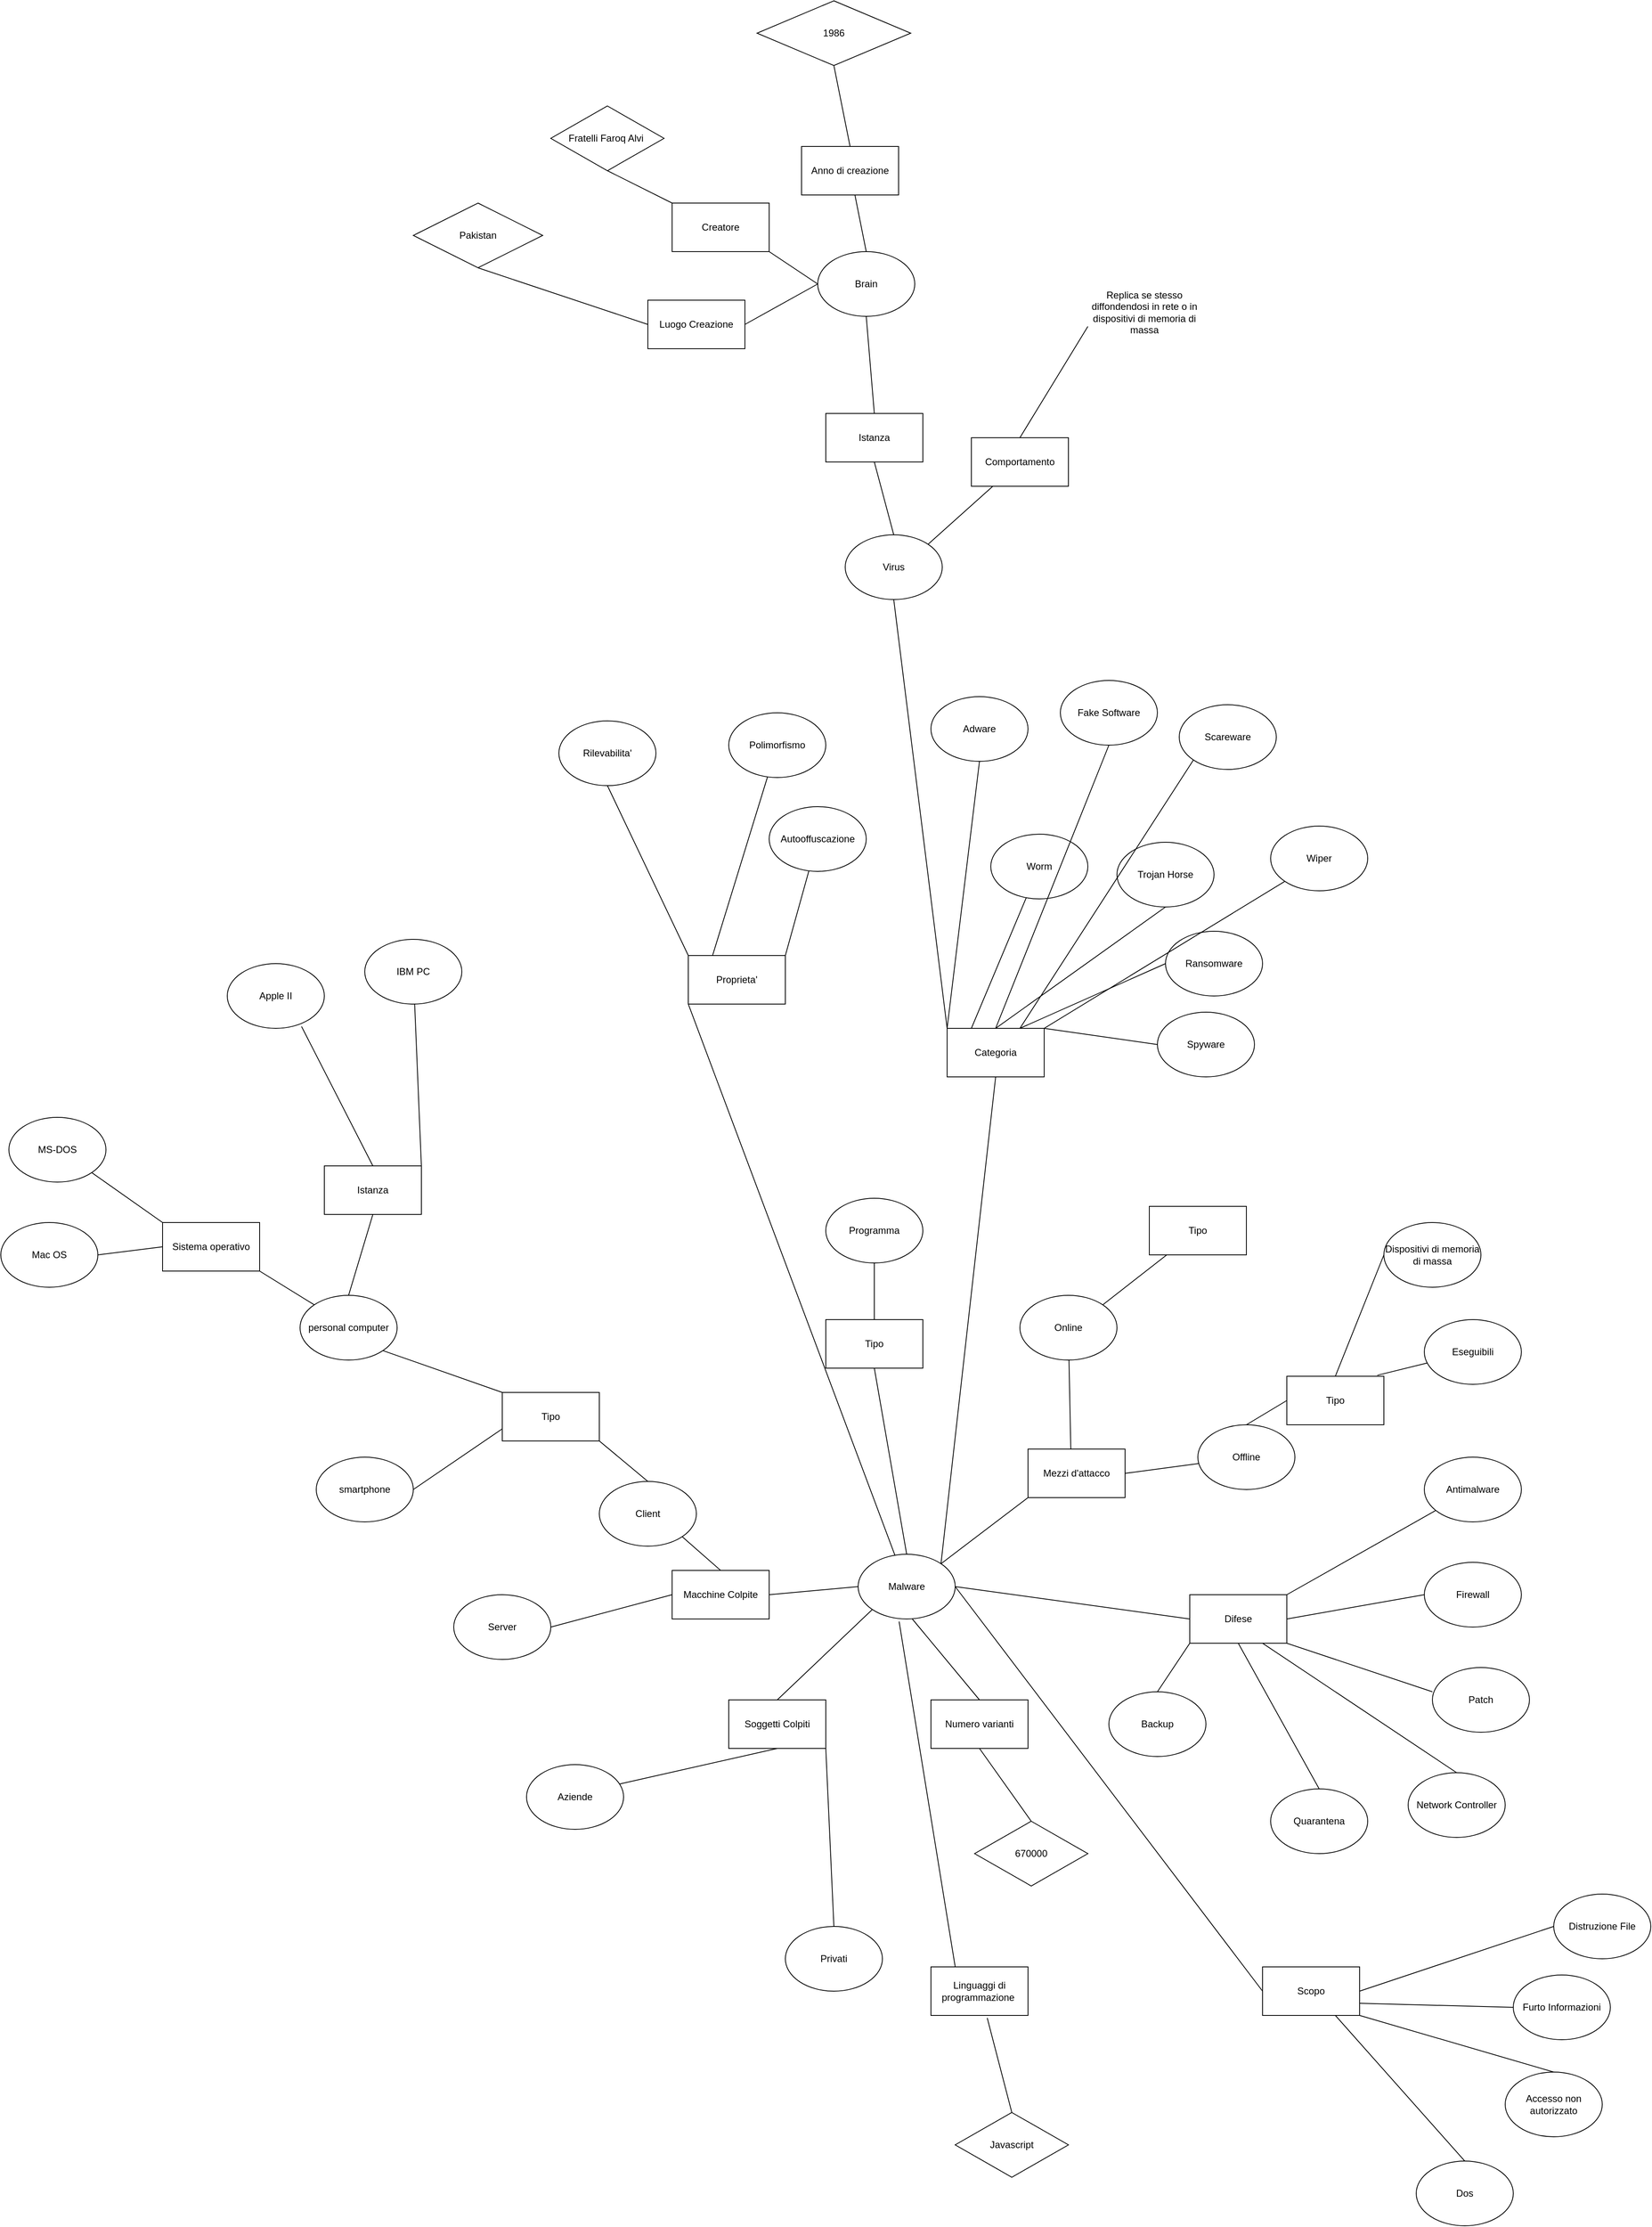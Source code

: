 <mxfile version="20.7.4" type="device"><diagram id="avU2Ud0VrYEoa54uW50L" name="Pagina-1"><mxGraphModel dx="2261" dy="3181" grid="1" gridSize="10" guides="1" tooltips="1" connect="1" arrows="1" fold="1" page="1" pageScale="1" pageWidth="827" pageHeight="1169" math="0" shadow="0"><root><mxCell id="0"/><mxCell id="1" parent="0"/><mxCell id="x1EZmWMs_1cufb4DInvi-1" value="Malware" style="ellipse;whiteSpace=wrap;html=1;" parent="1" vertex="1"><mxGeometry x="310" y="260" width="120" height="80" as="geometry"/></mxCell><mxCell id="x1EZmWMs_1cufb4DInvi-2" value="Programma" style="ellipse;whiteSpace=wrap;html=1;" parent="1" vertex="1"><mxGeometry x="270" y="-180" width="120" height="80" as="geometry"/></mxCell><mxCell id="x1EZmWMs_1cufb4DInvi-6" value="Tipo" style="rounded=0;whiteSpace=wrap;html=1;" parent="1" vertex="1"><mxGeometry x="270" y="-30" width="120" height="60" as="geometry"/></mxCell><mxCell id="x1EZmWMs_1cufb4DInvi-9" value="Scopo" style="rounded=0;whiteSpace=wrap;html=1;" parent="1" vertex="1"><mxGeometry x="810" y="770" width="120" height="60" as="geometry"/></mxCell><mxCell id="x1EZmWMs_1cufb4DInvi-10" value="Distruzione File" style="ellipse;whiteSpace=wrap;html=1;" parent="1" vertex="1"><mxGeometry x="1170" y="680" width="120" height="80" as="geometry"/></mxCell><mxCell id="x1EZmWMs_1cufb4DInvi-12" value="" style="endArrow=none;html=1;rounded=0;entryX=0.5;entryY=1;entryDx=0;entryDy=0;exitX=0.5;exitY=0;exitDx=0;exitDy=0;" parent="1" source="x1EZmWMs_1cufb4DInvi-1" target="x1EZmWMs_1cufb4DInvi-6" edge="1"><mxGeometry width="50" height="50" relative="1" as="geometry"><mxPoint x="640" y="330" as="sourcePoint"/><mxPoint x="690" y="280" as="targetPoint"/></mxGeometry></mxCell><mxCell id="x1EZmWMs_1cufb4DInvi-13" value="" style="endArrow=none;html=1;rounded=0;entryX=0.5;entryY=1;entryDx=0;entryDy=0;exitX=0.5;exitY=0;exitDx=0;exitDy=0;" parent="1" source="x1EZmWMs_1cufb4DInvi-6" target="x1EZmWMs_1cufb4DInvi-2" edge="1"><mxGeometry width="50" height="50" relative="1" as="geometry"><mxPoint x="640" y="330" as="sourcePoint"/><mxPoint x="690" y="280" as="targetPoint"/></mxGeometry></mxCell><mxCell id="x1EZmWMs_1cufb4DInvi-14" value="" style="endArrow=none;html=1;rounded=0;entryX=1;entryY=0.5;entryDx=0;entryDy=0;exitX=0;exitY=0.5;exitDx=0;exitDy=0;" parent="1" source="x1EZmWMs_1cufb4DInvi-9" target="x1EZmWMs_1cufb4DInvi-1" edge="1"><mxGeometry width="50" height="50" relative="1" as="geometry"><mxPoint x="520" y="310" as="sourcePoint"/><mxPoint x="690" y="280" as="targetPoint"/></mxGeometry></mxCell><mxCell id="x1EZmWMs_1cufb4DInvi-15" value="" style="endArrow=none;html=1;rounded=0;entryX=0;entryY=0.5;entryDx=0;entryDy=0;exitX=1;exitY=0.5;exitDx=0;exitDy=0;" parent="1" source="x1EZmWMs_1cufb4DInvi-9" target="x1EZmWMs_1cufb4DInvi-10" edge="1"><mxGeometry width="50" height="50" relative="1" as="geometry"><mxPoint x="850" y="790" as="sourcePoint"/><mxPoint x="900" y="740" as="targetPoint"/></mxGeometry></mxCell><mxCell id="x1EZmWMs_1cufb4DInvi-16" value="Furto Informazioni" style="ellipse;whiteSpace=wrap;html=1;" parent="1" vertex="1"><mxGeometry x="1120" y="780" width="120" height="80" as="geometry"/></mxCell><mxCell id="x1EZmWMs_1cufb4DInvi-17" value="Macchine Colpite" style="rounded=0;whiteSpace=wrap;html=1;" parent="1" vertex="1"><mxGeometry x="80" y="280" width="120" height="60" as="geometry"/></mxCell><mxCell id="x1EZmWMs_1cufb4DInvi-18" value="" style="endArrow=none;html=1;rounded=0;entryX=0;entryY=0.5;entryDx=0;entryDy=0;exitX=1;exitY=0.5;exitDx=0;exitDy=0;" parent="1" source="x1EZmWMs_1cufb4DInvi-17" target="x1EZmWMs_1cufb4DInvi-1" edge="1"><mxGeometry width="50" height="50" relative="1" as="geometry"><mxPoint x="180" y="430" as="sourcePoint"/><mxPoint x="230" y="380" as="targetPoint"/></mxGeometry></mxCell><mxCell id="x1EZmWMs_1cufb4DInvi-20" value="Server&lt;br&gt;" style="ellipse;whiteSpace=wrap;html=1;" parent="1" vertex="1"><mxGeometry x="-190" y="310" width="120" height="80" as="geometry"/></mxCell><mxCell id="x1EZmWMs_1cufb4DInvi-21" value="Client" style="ellipse;whiteSpace=wrap;html=1;" parent="1" vertex="1"><mxGeometry x="-10" y="170" width="120" height="80" as="geometry"/></mxCell><mxCell id="x1EZmWMs_1cufb4DInvi-22" value="" style="endArrow=none;html=1;rounded=0;entryX=1;entryY=1;entryDx=0;entryDy=0;exitX=0.5;exitY=0;exitDx=0;exitDy=0;" parent="1" source="x1EZmWMs_1cufb4DInvi-17" target="x1EZmWMs_1cufb4DInvi-21" edge="1"><mxGeometry width="50" height="50" relative="1" as="geometry"><mxPoint x="180" y="430" as="sourcePoint"/><mxPoint x="230" y="380" as="targetPoint"/></mxGeometry></mxCell><mxCell id="x1EZmWMs_1cufb4DInvi-25" value="Tipo" style="rounded=0;whiteSpace=wrap;html=1;" parent="1" vertex="1"><mxGeometry x="-130" y="60" width="120" height="60" as="geometry"/></mxCell><mxCell id="x1EZmWMs_1cufb4DInvi-26" value="" style="endArrow=none;html=1;rounded=0;entryX=1;entryY=1;entryDx=0;entryDy=0;exitX=0.5;exitY=0;exitDx=0;exitDy=0;" parent="1" source="x1EZmWMs_1cufb4DInvi-21" target="x1EZmWMs_1cufb4DInvi-25" edge="1"><mxGeometry width="50" height="50" relative="1" as="geometry"><mxPoint x="180" y="320" as="sourcePoint"/><mxPoint x="-16" y="92" as="targetPoint"/></mxGeometry></mxCell><mxCell id="x1EZmWMs_1cufb4DInvi-28" value="personal computer" style="ellipse;whiteSpace=wrap;html=1;" parent="1" vertex="1"><mxGeometry x="-380" y="-60" width="120" height="80" as="geometry"/></mxCell><mxCell id="x1EZmWMs_1cufb4DInvi-29" value="" style="endArrow=none;html=1;rounded=0;entryX=1;entryY=1;entryDx=0;entryDy=0;exitX=0;exitY=0;exitDx=0;exitDy=0;" parent="1" source="x1EZmWMs_1cufb4DInvi-25" target="x1EZmWMs_1cufb4DInvi-28" edge="1"><mxGeometry width="50" height="50" relative="1" as="geometry"><mxPoint x="180" y="320" as="sourcePoint"/><mxPoint x="230" y="270" as="targetPoint"/></mxGeometry></mxCell><mxCell id="x1EZmWMs_1cufb4DInvi-30" value="smartphone" style="ellipse;whiteSpace=wrap;html=1;" parent="1" vertex="1"><mxGeometry x="-360" y="140" width="120" height="80" as="geometry"/></mxCell><mxCell id="x1EZmWMs_1cufb4DInvi-31" value="" style="endArrow=none;html=1;rounded=0;entryX=0;entryY=0.75;entryDx=0;entryDy=0;exitX=1;exitY=0.5;exitDx=0;exitDy=0;" parent="1" source="x1EZmWMs_1cufb4DInvi-30" target="x1EZmWMs_1cufb4DInvi-25" edge="1"><mxGeometry width="50" height="50" relative="1" as="geometry"><mxPoint x="180" y="320" as="sourcePoint"/><mxPoint x="230" y="270" as="targetPoint"/></mxGeometry></mxCell><mxCell id="x1EZmWMs_1cufb4DInvi-32" value="" style="endArrow=none;html=1;rounded=0;entryX=1;entryY=0.75;entryDx=0;entryDy=0;exitX=0;exitY=0.5;exitDx=0;exitDy=0;" parent="1" source="x1EZmWMs_1cufb4DInvi-16" target="x1EZmWMs_1cufb4DInvi-9" edge="1"><mxGeometry width="50" height="50" relative="1" as="geometry"><mxPoint x="850" y="890" as="sourcePoint"/><mxPoint x="900" y="840" as="targetPoint"/></mxGeometry></mxCell><mxCell id="x1EZmWMs_1cufb4DInvi-33" value="Accesso non autorizzato" style="ellipse;whiteSpace=wrap;html=1;" parent="1" vertex="1"><mxGeometry x="1110" y="900" width="120" height="80" as="geometry"/></mxCell><mxCell id="x1EZmWMs_1cufb4DInvi-34" value="" style="endArrow=none;html=1;rounded=0;entryX=1;entryY=1;entryDx=0;entryDy=0;exitX=0.5;exitY=0;exitDx=0;exitDy=0;" parent="1" source="x1EZmWMs_1cufb4DInvi-33" target="x1EZmWMs_1cufb4DInvi-9" edge="1"><mxGeometry width="50" height="50" relative="1" as="geometry"><mxPoint x="850" y="880" as="sourcePoint"/><mxPoint x="900" y="830" as="targetPoint"/></mxGeometry></mxCell><mxCell id="x1EZmWMs_1cufb4DInvi-35" value="Dos&lt;br&gt;" style="ellipse;whiteSpace=wrap;html=1;" parent="1" vertex="1"><mxGeometry x="1000" y="1010" width="120" height="80" as="geometry"/></mxCell><mxCell id="x1EZmWMs_1cufb4DInvi-36" value="" style="endArrow=none;html=1;rounded=0;entryX=0.75;entryY=1;entryDx=0;entryDy=0;exitX=0.5;exitY=0;exitDx=0;exitDy=0;" parent="1" source="x1EZmWMs_1cufb4DInvi-35" target="x1EZmWMs_1cufb4DInvi-9" edge="1"><mxGeometry width="50" height="50" relative="1" as="geometry"><mxPoint x="850" y="870" as="sourcePoint"/><mxPoint x="900" y="820" as="targetPoint"/></mxGeometry></mxCell><mxCell id="x1EZmWMs_1cufb4DInvi-37" value="" style="endArrow=none;html=1;rounded=0;entryX=0;entryY=0.5;entryDx=0;entryDy=0;exitX=1;exitY=0.5;exitDx=0;exitDy=0;" parent="1" source="x1EZmWMs_1cufb4DInvi-20" target="x1EZmWMs_1cufb4DInvi-17" edge="1"><mxGeometry width="50" height="50" relative="1" as="geometry"><mxPoint x="300" y="360" as="sourcePoint"/><mxPoint x="350" y="310" as="targetPoint"/></mxGeometry></mxCell><mxCell id="x1EZmWMs_1cufb4DInvi-38" value="Soggetti Colpiti" style="rounded=0;whiteSpace=wrap;html=1;" parent="1" vertex="1"><mxGeometry x="150" y="440" width="120" height="60" as="geometry"/></mxCell><mxCell id="x1EZmWMs_1cufb4DInvi-39" value="" style="endArrow=none;html=1;rounded=0;entryX=0;entryY=1;entryDx=0;entryDy=0;exitX=0.5;exitY=0;exitDx=0;exitDy=0;" parent="1" source="x1EZmWMs_1cufb4DInvi-38" target="x1EZmWMs_1cufb4DInvi-1" edge="1"><mxGeometry width="50" height="50" relative="1" as="geometry"><mxPoint x="300" y="470" as="sourcePoint"/><mxPoint x="350" y="420" as="targetPoint"/></mxGeometry></mxCell><mxCell id="x1EZmWMs_1cufb4DInvi-40" value="Privati" style="ellipse;whiteSpace=wrap;html=1;" parent="1" vertex="1"><mxGeometry x="220" y="720" width="120" height="80" as="geometry"/></mxCell><mxCell id="x1EZmWMs_1cufb4DInvi-41" value="Aziende" style="ellipse;whiteSpace=wrap;html=1;" parent="1" vertex="1"><mxGeometry x="-100" y="520" width="120" height="80" as="geometry"/></mxCell><mxCell id="x1EZmWMs_1cufb4DInvi-45" value="" style="endArrow=none;html=1;rounded=0;entryX=0.5;entryY=1;entryDx=0;entryDy=0;exitX=0.958;exitY=0.3;exitDx=0;exitDy=0;exitPerimeter=0;" parent="1" source="x1EZmWMs_1cufb4DInvi-41" target="x1EZmWMs_1cufb4DInvi-38" edge="1"><mxGeometry width="50" height="50" relative="1" as="geometry"><mxPoint x="300" y="570" as="sourcePoint"/><mxPoint x="350" y="520" as="targetPoint"/></mxGeometry></mxCell><mxCell id="x1EZmWMs_1cufb4DInvi-46" value="" style="endArrow=none;html=1;rounded=0;entryX=1;entryY=1;entryDx=0;entryDy=0;exitX=0.5;exitY=0;exitDx=0;exitDy=0;" parent="1" source="x1EZmWMs_1cufb4DInvi-40" target="x1EZmWMs_1cufb4DInvi-38" edge="1"><mxGeometry width="50" height="50" relative="1" as="geometry"><mxPoint x="300" y="570" as="sourcePoint"/><mxPoint x="350" y="520" as="targetPoint"/></mxGeometry></mxCell><mxCell id="x1EZmWMs_1cufb4DInvi-47" value="Numero varianti" style="rounded=0;whiteSpace=wrap;html=1;" parent="1" vertex="1"><mxGeometry x="400" y="440" width="120" height="60" as="geometry"/></mxCell><mxCell id="x1EZmWMs_1cufb4DInvi-48" value="" style="endArrow=none;html=1;rounded=0;entryX=0.558;entryY=1;entryDx=0;entryDy=0;entryPerimeter=0;exitX=0.5;exitY=0;exitDx=0;exitDy=0;" parent="1" source="x1EZmWMs_1cufb4DInvi-47" target="x1EZmWMs_1cufb4DInvi-1" edge="1"><mxGeometry width="50" height="50" relative="1" as="geometry"><mxPoint x="300" y="620" as="sourcePoint"/><mxPoint x="390" y="660" as="targetPoint"/></mxGeometry></mxCell><mxCell id="x1EZmWMs_1cufb4DInvi-50" value="" style="endArrow=none;html=1;rounded=0;entryX=0.5;entryY=1;entryDx=0;entryDy=0;exitX=0.5;exitY=0;exitDx=0;exitDy=0;" parent="1" source="x1EZmWMs_1cufb4DInvi-51" target="x1EZmWMs_1cufb4DInvi-47" edge="1"><mxGeometry width="50" height="50" relative="1" as="geometry"><mxPoint x="470" y="545" as="sourcePoint"/><mxPoint x="350" y="570" as="targetPoint"/></mxGeometry></mxCell><mxCell id="x1EZmWMs_1cufb4DInvi-51" value="670000" style="rhombus;whiteSpace=wrap;html=1;" parent="1" vertex="1"><mxGeometry x="454" y="590" width="140" height="80" as="geometry"/></mxCell><mxCell id="x1EZmWMs_1cufb4DInvi-53" value="Categoria" style="rounded=0;whiteSpace=wrap;html=1;" parent="1" vertex="1"><mxGeometry x="420" y="-390" width="120" height="60" as="geometry"/></mxCell><mxCell id="x1EZmWMs_1cufb4DInvi-54" value="" style="endArrow=none;html=1;rounded=0;entryX=0.5;entryY=1;entryDx=0;entryDy=0;exitX=1;exitY=0;exitDx=0;exitDy=0;" parent="1" source="x1EZmWMs_1cufb4DInvi-1" target="x1EZmWMs_1cufb4DInvi-53" edge="1"><mxGeometry width="50" height="50" relative="1" as="geometry"><mxPoint x="630" y="260" as="sourcePoint"/><mxPoint x="680" y="210" as="targetPoint"/></mxGeometry></mxCell><mxCell id="x1EZmWMs_1cufb4DInvi-55" value="Virus&lt;br&gt;" style="ellipse;whiteSpace=wrap;html=1;" parent="1" vertex="1"><mxGeometry x="294" y="-1000" width="120" height="80" as="geometry"/></mxCell><mxCell id="x1EZmWMs_1cufb4DInvi-56" value="" style="endArrow=none;html=1;rounded=0;entryX=0.5;entryY=1;entryDx=0;entryDy=0;exitX=0;exitY=0;exitDx=0;exitDy=0;" parent="1" source="x1EZmWMs_1cufb4DInvi-53" target="x1EZmWMs_1cufb4DInvi-55" edge="1"><mxGeometry width="50" height="50" relative="1" as="geometry"><mxPoint x="630" y="-420" as="sourcePoint"/><mxPoint x="680" y="-470" as="targetPoint"/></mxGeometry></mxCell><mxCell id="x1EZmWMs_1cufb4DInvi-57" value="" style="endArrow=none;html=1;rounded=0;exitX=0.25;exitY=0;exitDx=0;exitDy=0;" parent="1" source="x1EZmWMs_1cufb4DInvi-53" target="x1EZmWMs_1cufb4DInvi-58" edge="1"><mxGeometry width="50" height="50" relative="1" as="geometry"><mxPoint x="630" y="-420" as="sourcePoint"/><mxPoint x="680" y="-470" as="targetPoint"/></mxGeometry></mxCell><mxCell id="x1EZmWMs_1cufb4DInvi-58" value="Worm" style="ellipse;whiteSpace=wrap;html=1;" parent="1" vertex="1"><mxGeometry x="474" y="-630" width="120" height="80" as="geometry"/></mxCell><mxCell id="x1EZmWMs_1cufb4DInvi-59" value="Trojan Horse" style="ellipse;whiteSpace=wrap;html=1;" parent="1" vertex="1"><mxGeometry x="630" y="-620" width="120" height="80" as="geometry"/></mxCell><mxCell id="x1EZmWMs_1cufb4DInvi-60" value="" style="endArrow=none;html=1;rounded=0;entryX=0.5;entryY=1;entryDx=0;entryDy=0;exitX=0.5;exitY=0;exitDx=0;exitDy=0;" parent="1" source="x1EZmWMs_1cufb4DInvi-53" target="x1EZmWMs_1cufb4DInvi-59" edge="1"><mxGeometry width="50" height="50" relative="1" as="geometry"><mxPoint x="630" y="-420" as="sourcePoint"/><mxPoint x="680" y="-470" as="targetPoint"/></mxGeometry></mxCell><mxCell id="x1EZmWMs_1cufb4DInvi-61" value="Ransomware" style="ellipse;whiteSpace=wrap;html=1;" parent="1" vertex="1"><mxGeometry x="690" y="-510" width="120" height="80" as="geometry"/></mxCell><mxCell id="x1EZmWMs_1cufb4DInvi-62" value="" style="endArrow=none;html=1;rounded=0;entryX=0;entryY=0.5;entryDx=0;entryDy=0;exitX=0.75;exitY=0;exitDx=0;exitDy=0;" parent="1" source="x1EZmWMs_1cufb4DInvi-53" target="x1EZmWMs_1cufb4DInvi-61" edge="1"><mxGeometry width="50" height="50" relative="1" as="geometry"><mxPoint x="630" y="-260" as="sourcePoint"/><mxPoint x="680" y="-310" as="targetPoint"/></mxGeometry></mxCell><mxCell id="x1EZmWMs_1cufb4DInvi-63" value="Spyware" style="ellipse;whiteSpace=wrap;html=1;" parent="1" vertex="1"><mxGeometry x="680" y="-410" width="120" height="80" as="geometry"/></mxCell><mxCell id="x1EZmWMs_1cufb4DInvi-64" value="" style="endArrow=none;html=1;rounded=0;entryX=1;entryY=0;entryDx=0;entryDy=0;exitX=0;exitY=0.5;exitDx=0;exitDy=0;" parent="1" source="x1EZmWMs_1cufb4DInvi-63" target="x1EZmWMs_1cufb4DInvi-53" edge="1"><mxGeometry width="50" height="50" relative="1" as="geometry"><mxPoint x="630" y="-360" as="sourcePoint"/><mxPoint x="680" y="-410" as="targetPoint"/></mxGeometry></mxCell><mxCell id="x1EZmWMs_1cufb4DInvi-65" value="Adware" style="ellipse;whiteSpace=wrap;html=1;" parent="1" vertex="1"><mxGeometry x="400" y="-800" width="120" height="80" as="geometry"/></mxCell><mxCell id="x1EZmWMs_1cufb4DInvi-66" value="" style="endArrow=none;html=1;rounded=0;entryX=0.5;entryY=1;entryDx=0;entryDy=0;exitX=0;exitY=0;exitDx=0;exitDy=0;" parent="1" source="x1EZmWMs_1cufb4DInvi-53" target="x1EZmWMs_1cufb4DInvi-65" edge="1"><mxGeometry width="50" height="50" relative="1" as="geometry"><mxPoint x="425" y="-640" as="sourcePoint"/><mxPoint x="480" y="-700" as="targetPoint"/></mxGeometry></mxCell><mxCell id="x1EZmWMs_1cufb4DInvi-67" value="Fake Software" style="ellipse;whiteSpace=wrap;html=1;" parent="1" vertex="1"><mxGeometry x="560" y="-820" width="120" height="80" as="geometry"/></mxCell><mxCell id="x1EZmWMs_1cufb4DInvi-68" value="" style="endArrow=none;html=1;rounded=0;entryX=0.5;entryY=1;entryDx=0;entryDy=0;exitX=0.5;exitY=0;exitDx=0;exitDy=0;" parent="1" source="x1EZmWMs_1cufb4DInvi-53" target="x1EZmWMs_1cufb4DInvi-67" edge="1"><mxGeometry width="50" height="50" relative="1" as="geometry"><mxPoint x="630" y="-630" as="sourcePoint"/><mxPoint x="680" y="-680" as="targetPoint"/></mxGeometry></mxCell><mxCell id="x1EZmWMs_1cufb4DInvi-69" value="Scareware" style="ellipse;whiteSpace=wrap;html=1;" parent="1" vertex="1"><mxGeometry x="707" y="-790" width="120" height="80" as="geometry"/></mxCell><mxCell id="x1EZmWMs_1cufb4DInvi-70" value="" style="endArrow=none;html=1;rounded=0;entryX=0;entryY=1;entryDx=0;entryDy=0;exitX=0.75;exitY=0;exitDx=0;exitDy=0;" parent="1" source="x1EZmWMs_1cufb4DInvi-53" target="x1EZmWMs_1cufb4DInvi-69" edge="1"><mxGeometry width="50" height="50" relative="1" as="geometry"><mxPoint x="630" y="-630" as="sourcePoint"/><mxPoint x="680" y="-680" as="targetPoint"/></mxGeometry></mxCell><mxCell id="x1EZmWMs_1cufb4DInvi-71" value="Wiper" style="ellipse;whiteSpace=wrap;html=1;" parent="1" vertex="1"><mxGeometry x="820" y="-640" width="120" height="80" as="geometry"/></mxCell><mxCell id="x1EZmWMs_1cufb4DInvi-72" value="" style="endArrow=none;html=1;rounded=0;entryX=0;entryY=1;entryDx=0;entryDy=0;exitX=1;exitY=0;exitDx=0;exitDy=0;" parent="1" source="x1EZmWMs_1cufb4DInvi-53" target="x1EZmWMs_1cufb4DInvi-71" edge="1"><mxGeometry width="50" height="50" relative="1" as="geometry"><mxPoint x="630" y="-470" as="sourcePoint"/><mxPoint x="680" y="-520" as="targetPoint"/></mxGeometry></mxCell><mxCell id="x1EZmWMs_1cufb4DInvi-81" value="Difese" style="rounded=0;whiteSpace=wrap;html=1;" parent="1" vertex="1"><mxGeometry x="720" y="310" width="120" height="60" as="geometry"/></mxCell><mxCell id="x1EZmWMs_1cufb4DInvi-82" value="" style="endArrow=none;html=1;rounded=0;entryX=1;entryY=0.5;entryDx=0;entryDy=0;exitX=0;exitY=0.5;exitDx=0;exitDy=0;" parent="1" source="x1EZmWMs_1cufb4DInvi-81" target="x1EZmWMs_1cufb4DInvi-1" edge="1"><mxGeometry width="50" height="50" relative="1" as="geometry"><mxPoint x="750" y="340" as="sourcePoint"/><mxPoint x="800" y="290" as="targetPoint"/></mxGeometry></mxCell><mxCell id="x1EZmWMs_1cufb4DInvi-83" value="" style="endArrow=none;html=1;rounded=0;exitX=1;exitY=0;exitDx=0;exitDy=0;" parent="1" source="x1EZmWMs_1cufb4DInvi-81" target="x1EZmWMs_1cufb4DInvi-84" edge="1"><mxGeometry width="50" height="50" relative="1" as="geometry"><mxPoint x="750" y="440" as="sourcePoint"/><mxPoint x="800" y="390" as="targetPoint"/></mxGeometry></mxCell><mxCell id="x1EZmWMs_1cufb4DInvi-84" value="Antimalware" style="ellipse;whiteSpace=wrap;html=1;" parent="1" vertex="1"><mxGeometry x="1010" y="140" width="120" height="80" as="geometry"/></mxCell><mxCell id="x1EZmWMs_1cufb4DInvi-85" value="Firewall" style="ellipse;whiteSpace=wrap;html=1;" parent="1" vertex="1"><mxGeometry x="1010" y="270" width="120" height="80" as="geometry"/></mxCell><mxCell id="x1EZmWMs_1cufb4DInvi-86" value="" style="endArrow=none;html=1;rounded=0;entryX=0;entryY=0.5;entryDx=0;entryDy=0;exitX=1;exitY=0.5;exitDx=0;exitDy=0;" parent="1" source="x1EZmWMs_1cufb4DInvi-81" target="x1EZmWMs_1cufb4DInvi-85" edge="1"><mxGeometry width="50" height="50" relative="1" as="geometry"><mxPoint x="750" y="440" as="sourcePoint"/><mxPoint x="800" y="390" as="targetPoint"/></mxGeometry></mxCell><mxCell id="x1EZmWMs_1cufb4DInvi-87" value="Patch" style="ellipse;whiteSpace=wrap;html=1;" parent="1" vertex="1"><mxGeometry x="1020" y="400" width="120" height="80" as="geometry"/></mxCell><mxCell id="x1EZmWMs_1cufb4DInvi-88" value="" style="endArrow=none;html=1;rounded=0;entryX=1;entryY=1;entryDx=0;entryDy=0;exitX=0;exitY=0.375;exitDx=0;exitDy=0;exitPerimeter=0;" parent="1" source="x1EZmWMs_1cufb4DInvi-87" target="x1EZmWMs_1cufb4DInvi-81" edge="1"><mxGeometry width="50" height="50" relative="1" as="geometry"><mxPoint x="750" y="490" as="sourcePoint"/><mxPoint x="800" y="440" as="targetPoint"/></mxGeometry></mxCell><mxCell id="x1EZmWMs_1cufb4DInvi-89" value="Network Controller" style="ellipse;whiteSpace=wrap;html=1;" parent="1" vertex="1"><mxGeometry x="990" y="530" width="120" height="80" as="geometry"/></mxCell><mxCell id="x1EZmWMs_1cufb4DInvi-90" value="" style="endArrow=none;html=1;rounded=0;entryX=0.75;entryY=1;entryDx=0;entryDy=0;exitX=0.5;exitY=0;exitDx=0;exitDy=0;" parent="1" source="x1EZmWMs_1cufb4DInvi-89" target="x1EZmWMs_1cufb4DInvi-81" edge="1"><mxGeometry width="50" height="50" relative="1" as="geometry"><mxPoint x="500" y="420" as="sourcePoint"/><mxPoint x="550" y="370" as="targetPoint"/></mxGeometry></mxCell><mxCell id="x1EZmWMs_1cufb4DInvi-91" value="Quarantena" style="ellipse;whiteSpace=wrap;html=1;" parent="1" vertex="1"><mxGeometry x="820" y="550" width="120" height="80" as="geometry"/></mxCell><mxCell id="x1EZmWMs_1cufb4DInvi-92" value="" style="endArrow=none;html=1;rounded=0;entryX=0.5;entryY=1;entryDx=0;entryDy=0;exitX=0.5;exitY=0;exitDx=0;exitDy=0;" parent="1" source="x1EZmWMs_1cufb4DInvi-91" target="x1EZmWMs_1cufb4DInvi-81" edge="1"><mxGeometry width="50" height="50" relative="1" as="geometry"><mxPoint x="500" y="470" as="sourcePoint"/><mxPoint x="550" y="420" as="targetPoint"/></mxGeometry></mxCell><mxCell id="x1EZmWMs_1cufb4DInvi-93" value="Backup" style="ellipse;whiteSpace=wrap;html=1;" parent="1" vertex="1"><mxGeometry x="620" y="430" width="120" height="80" as="geometry"/></mxCell><mxCell id="x1EZmWMs_1cufb4DInvi-94" value="" style="endArrow=none;html=1;rounded=0;entryX=0;entryY=1;entryDx=0;entryDy=0;exitX=0.5;exitY=0;exitDx=0;exitDy=0;" parent="1" source="x1EZmWMs_1cufb4DInvi-93" target="x1EZmWMs_1cufb4DInvi-81" edge="1"><mxGeometry width="50" height="50" relative="1" as="geometry"><mxPoint x="500" y="470" as="sourcePoint"/><mxPoint x="550" y="420" as="targetPoint"/></mxGeometry></mxCell><mxCell id="x1EZmWMs_1cufb4DInvi-95" value="Proprieta'" style="rounded=0;whiteSpace=wrap;html=1;" parent="1" vertex="1"><mxGeometry x="100" y="-480" width="120" height="60" as="geometry"/></mxCell><mxCell id="x1EZmWMs_1cufb4DInvi-96" value="" style="endArrow=none;html=1;rounded=0;entryX=0;entryY=1;entryDx=0;entryDy=0;" parent="1" source="x1EZmWMs_1cufb4DInvi-1" target="x1EZmWMs_1cufb4DInvi-95" edge="1"><mxGeometry width="50" height="50" relative="1" as="geometry"><mxPoint x="600" y="180" as="sourcePoint"/><mxPoint x="650" y="130" as="targetPoint"/></mxGeometry></mxCell><mxCell id="x1EZmWMs_1cufb4DInvi-97" value="Rilevabilita'" style="ellipse;whiteSpace=wrap;html=1;" parent="1" vertex="1"><mxGeometry x="-60" y="-770" width="120" height="80" as="geometry"/></mxCell><mxCell id="x1EZmWMs_1cufb4DInvi-98" value="" style="endArrow=none;html=1;rounded=0;entryX=0.5;entryY=1;entryDx=0;entryDy=0;exitX=0;exitY=0;exitDx=0;exitDy=0;" parent="1" source="x1EZmWMs_1cufb4DInvi-95" target="x1EZmWMs_1cufb4DInvi-97" edge="1"><mxGeometry width="50" height="50" relative="1" as="geometry"><mxPoint x="365" y="-410" as="sourcePoint"/><mxPoint x="415" y="-460" as="targetPoint"/></mxGeometry></mxCell><mxCell id="x1EZmWMs_1cufb4DInvi-100" value="" style="endArrow=none;html=1;rounded=0;exitX=0.25;exitY=0;exitDx=0;exitDy=0;" parent="1" source="x1EZmWMs_1cufb4DInvi-95" target="x1EZmWMs_1cufb4DInvi-101" edge="1"><mxGeometry width="50" height="50" relative="1" as="geometry"><mxPoint x="365" y="-410" as="sourcePoint"/><mxPoint x="415" y="-460" as="targetPoint"/></mxGeometry></mxCell><mxCell id="x1EZmWMs_1cufb4DInvi-101" value="Polimorfismo" style="ellipse;whiteSpace=wrap;html=1;" parent="1" vertex="1"><mxGeometry x="150" y="-780" width="120" height="80" as="geometry"/></mxCell><mxCell id="x1EZmWMs_1cufb4DInvi-102" value="" style="endArrow=none;html=1;rounded=0;exitX=1;exitY=0;exitDx=0;exitDy=0;" parent="1" source="x1EZmWMs_1cufb4DInvi-95" target="x1EZmWMs_1cufb4DInvi-103" edge="1"><mxGeometry width="50" height="50" relative="1" as="geometry"><mxPoint x="365" y="-410" as="sourcePoint"/><mxPoint x="415" y="-460" as="targetPoint"/></mxGeometry></mxCell><mxCell id="x1EZmWMs_1cufb4DInvi-103" value="Autooffuscazione" style="ellipse;whiteSpace=wrap;html=1;" parent="1" vertex="1"><mxGeometry x="200" y="-664" width="120" height="80" as="geometry"/></mxCell><mxCell id="x1EZmWMs_1cufb4DInvi-104" value="Mezzi d'attacco&lt;br&gt;" style="rounded=0;whiteSpace=wrap;html=1;" parent="1" vertex="1"><mxGeometry x="520" y="130" width="120" height="60" as="geometry"/></mxCell><mxCell id="x1EZmWMs_1cufb4DInvi-105" value="" style="endArrow=none;html=1;rounded=0;entryX=0;entryY=1;entryDx=0;entryDy=0;exitX=1;exitY=0;exitDx=0;exitDy=0;" parent="1" source="x1EZmWMs_1cufb4DInvi-1" target="x1EZmWMs_1cufb4DInvi-104" edge="1"><mxGeometry width="50" height="50" relative="1" as="geometry"><mxPoint x="430" y="220" as="sourcePoint"/><mxPoint x="480" y="170" as="targetPoint"/></mxGeometry></mxCell><mxCell id="x1EZmWMs_1cufb4DInvi-106" value="" style="endArrow=none;html=1;rounded=0;exitX=0.441;exitY=-0.002;exitDx=0;exitDy=0;exitPerimeter=0;" parent="1" source="x1EZmWMs_1cufb4DInvi-104" target="x1EZmWMs_1cufb4DInvi-107" edge="1"><mxGeometry width="50" height="50" relative="1" as="geometry"><mxPoint x="720" y="40" as="sourcePoint"/><mxPoint x="770" y="-10" as="targetPoint"/></mxGeometry></mxCell><mxCell id="x1EZmWMs_1cufb4DInvi-107" value="Online" style="ellipse;whiteSpace=wrap;html=1;" parent="1" vertex="1"><mxGeometry x="510" y="-60" width="120" height="80" as="geometry"/></mxCell><mxCell id="x1EZmWMs_1cufb4DInvi-108" value="" style="endArrow=none;html=1;rounded=0;exitX=1;exitY=0.5;exitDx=0;exitDy=0;" parent="1" source="x1EZmWMs_1cufb4DInvi-104" target="x1EZmWMs_1cufb4DInvi-109" edge="1"><mxGeometry width="50" height="50" relative="1" as="geometry"><mxPoint x="720" y="40" as="sourcePoint"/><mxPoint x="770" y="-10" as="targetPoint"/></mxGeometry></mxCell><mxCell id="x1EZmWMs_1cufb4DInvi-109" value="Offline" style="ellipse;whiteSpace=wrap;html=1;" parent="1" vertex="1"><mxGeometry x="730" y="100" width="120" height="80" as="geometry"/></mxCell><mxCell id="x1EZmWMs_1cufb4DInvi-113" value="" style="endArrow=none;html=1;rounded=0;exitX=1;exitY=0;exitDx=0;exitDy=0;" parent="1" source="x1EZmWMs_1cufb4DInvi-107" target="x1EZmWMs_1cufb4DInvi-114" edge="1"><mxGeometry width="50" height="50" relative="1" as="geometry"><mxPoint x="720" y="40" as="sourcePoint"/><mxPoint x="770" y="-10" as="targetPoint"/></mxGeometry></mxCell><mxCell id="x1EZmWMs_1cufb4DInvi-114" value="Tipo" style="rounded=0;whiteSpace=wrap;html=1;" parent="1" vertex="1"><mxGeometry x="670" y="-170" width="120" height="60" as="geometry"/></mxCell><mxCell id="x1EZmWMs_1cufb4DInvi-115" value="Tipo" style="rounded=0;whiteSpace=wrap;html=1;" parent="1" vertex="1"><mxGeometry x="840" y="40" width="120" height="60" as="geometry"/></mxCell><mxCell id="x1EZmWMs_1cufb4DInvi-116" value="" style="endArrow=none;html=1;rounded=0;entryX=0;entryY=0.5;entryDx=0;entryDy=0;exitX=0.5;exitY=0;exitDx=0;exitDy=0;" parent="1" source="x1EZmWMs_1cufb4DInvi-109" target="x1EZmWMs_1cufb4DInvi-115" edge="1"><mxGeometry width="50" height="50" relative="1" as="geometry"><mxPoint x="720" y="-10" as="sourcePoint"/><mxPoint x="770" y="-60" as="targetPoint"/></mxGeometry></mxCell><mxCell id="x1EZmWMs_1cufb4DInvi-118" value="" style="endArrow=none;html=1;rounded=0;exitX=0.932;exitY=-0.02;exitDx=0;exitDy=0;exitPerimeter=0;" parent="1" source="x1EZmWMs_1cufb4DInvi-115" target="x1EZmWMs_1cufb4DInvi-119" edge="1"><mxGeometry width="50" height="50" relative="1" as="geometry"><mxPoint x="720" y="100" as="sourcePoint"/><mxPoint x="770" y="50" as="targetPoint"/></mxGeometry></mxCell><mxCell id="x1EZmWMs_1cufb4DInvi-119" value="Eseguibili" style="ellipse;whiteSpace=wrap;html=1;" parent="1" vertex="1"><mxGeometry x="1010" y="-30" width="120" height="80" as="geometry"/></mxCell><mxCell id="x1EZmWMs_1cufb4DInvi-120" value="" style="endArrow=none;html=1;rounded=0;exitX=0.5;exitY=0;exitDx=0;exitDy=0;entryX=0;entryY=0.5;entryDx=0;entryDy=0;" parent="1" source="x1EZmWMs_1cufb4DInvi-115" target="x1EZmWMs_1cufb4DInvi-122" edge="1"><mxGeometry width="50" height="50" relative="1" as="geometry"><mxPoint x="720" y="40" as="sourcePoint"/><mxPoint x="1066.032" y="-62.782" as="targetPoint"/></mxGeometry></mxCell><mxCell id="x1EZmWMs_1cufb4DInvi-122" value="Dispositivi di memoria di massa" style="ellipse;whiteSpace=wrap;html=1;" parent="1" vertex="1"><mxGeometry x="960" y="-150" width="120" height="80" as="geometry"/></mxCell><mxCell id="x1EZmWMs_1cufb4DInvi-123" value="Istanza" style="rounded=0;whiteSpace=wrap;html=1;" parent="1" vertex="1"><mxGeometry x="-350" y="-220" width="120" height="60" as="geometry"/></mxCell><mxCell id="x1EZmWMs_1cufb4DInvi-125" value="" style="endArrow=none;html=1;rounded=0;exitX=1;exitY=0;exitDx=0;exitDy=0;" parent="1" source="x1EZmWMs_1cufb4DInvi-123" target="x1EZmWMs_1cufb4DInvi-126" edge="1"><mxGeometry width="50" height="50" relative="1" as="geometry"><mxPoint x="120" y="-90" as="sourcePoint"/><mxPoint x="170" y="-140" as="targetPoint"/></mxGeometry></mxCell><mxCell id="x1EZmWMs_1cufb4DInvi-126" value="IBM PC" style="ellipse;whiteSpace=wrap;html=1;" parent="1" vertex="1"><mxGeometry x="-300" y="-500" width="120" height="80" as="geometry"/></mxCell><mxCell id="x1EZmWMs_1cufb4DInvi-127" value="Apple II" style="ellipse;whiteSpace=wrap;html=1;" parent="1" vertex="1"><mxGeometry x="-470" y="-470" width="120" height="80" as="geometry"/></mxCell><mxCell id="x1EZmWMs_1cufb4DInvi-128" value="" style="endArrow=none;html=1;rounded=0;entryX=0.765;entryY=0.971;entryDx=0;entryDy=0;entryPerimeter=0;exitX=0.5;exitY=0;exitDx=0;exitDy=0;" parent="1" source="x1EZmWMs_1cufb4DInvi-123" target="x1EZmWMs_1cufb4DInvi-127" edge="1"><mxGeometry width="50" height="50" relative="1" as="geometry"><mxPoint x="120" y="-150" as="sourcePoint"/><mxPoint x="170" y="-200" as="targetPoint"/></mxGeometry></mxCell><mxCell id="x1EZmWMs_1cufb4DInvi-129" value="" style="endArrow=none;html=1;rounded=0;entryX=0.5;entryY=1;entryDx=0;entryDy=0;exitX=0.5;exitY=0;exitDx=0;exitDy=0;" parent="1" source="x1EZmWMs_1cufb4DInvi-28" target="x1EZmWMs_1cufb4DInvi-123" edge="1"><mxGeometry width="50" height="50" relative="1" as="geometry"><mxPoint x="120" y="-150" as="sourcePoint"/><mxPoint x="170" y="-200" as="targetPoint"/></mxGeometry></mxCell><mxCell id="x1EZmWMs_1cufb4DInvi-132" value="Sistema operativo" style="rounded=0;whiteSpace=wrap;html=1;" parent="1" vertex="1"><mxGeometry x="-550" y="-150" width="120" height="60" as="geometry"/></mxCell><mxCell id="x1EZmWMs_1cufb4DInvi-133" value="MS-DOS" style="ellipse;whiteSpace=wrap;html=1;" parent="1" vertex="1"><mxGeometry x="-740" y="-280" width="120" height="80" as="geometry"/></mxCell><mxCell id="x1EZmWMs_1cufb4DInvi-134" value="" style="endArrow=none;html=1;rounded=0;entryX=1;entryY=1;entryDx=0;entryDy=0;exitX=0;exitY=0;exitDx=0;exitDy=0;" parent="1" source="x1EZmWMs_1cufb4DInvi-28" target="x1EZmWMs_1cufb4DInvi-132" edge="1"><mxGeometry width="50" height="50" relative="1" as="geometry"><mxPoint x="-170" y="-130" as="sourcePoint"/><mxPoint x="-120" y="-180" as="targetPoint"/></mxGeometry></mxCell><mxCell id="x1EZmWMs_1cufb4DInvi-135" value="" style="endArrow=none;html=1;rounded=0;entryX=1;entryY=1;entryDx=0;entryDy=0;exitX=0;exitY=0;exitDx=0;exitDy=0;" parent="1" source="x1EZmWMs_1cufb4DInvi-132" target="x1EZmWMs_1cufb4DInvi-133" edge="1"><mxGeometry width="50" height="50" relative="1" as="geometry"><mxPoint x="-170" y="-130" as="sourcePoint"/><mxPoint x="-120" y="-180" as="targetPoint"/></mxGeometry></mxCell><mxCell id="x1EZmWMs_1cufb4DInvi-136" value="Mac OS" style="ellipse;whiteSpace=wrap;html=1;" parent="1" vertex="1"><mxGeometry x="-750" y="-150" width="120" height="80" as="geometry"/></mxCell><mxCell id="x1EZmWMs_1cufb4DInvi-137" value="" style="endArrow=none;html=1;rounded=0;entryX=0;entryY=0.5;entryDx=0;entryDy=0;exitX=1;exitY=0.5;exitDx=0;exitDy=0;" parent="1" source="x1EZmWMs_1cufb4DInvi-136" target="x1EZmWMs_1cufb4DInvi-132" edge="1"><mxGeometry width="50" height="50" relative="1" as="geometry"><mxPoint x="-170" y="-130" as="sourcePoint"/><mxPoint x="-120" y="-180" as="targetPoint"/></mxGeometry></mxCell><mxCell id="x1EZmWMs_1cufb4DInvi-138" value="Istanza" style="rounded=0;whiteSpace=wrap;html=1;" parent="1" vertex="1"><mxGeometry x="270" y="-1150" width="120" height="60" as="geometry"/></mxCell><mxCell id="x1EZmWMs_1cufb4DInvi-139" value="" style="endArrow=none;html=1;rounded=0;entryX=0.5;entryY=1;entryDx=0;entryDy=0;exitX=0.5;exitY=0;exitDx=0;exitDy=0;" parent="1" source="x1EZmWMs_1cufb4DInvi-55" target="x1EZmWMs_1cufb4DInvi-138" edge="1"><mxGeometry width="50" height="50" relative="1" as="geometry"><mxPoint x="840" y="-900" as="sourcePoint"/><mxPoint x="890" y="-950" as="targetPoint"/></mxGeometry></mxCell><mxCell id="x1EZmWMs_1cufb4DInvi-140" value="Brain" style="ellipse;whiteSpace=wrap;html=1;" parent="1" vertex="1"><mxGeometry x="260" y="-1350" width="120" height="80" as="geometry"/></mxCell><mxCell id="x1EZmWMs_1cufb4DInvi-141" value="" style="endArrow=none;html=1;rounded=0;entryX=0.5;entryY=1;entryDx=0;entryDy=0;exitX=0.5;exitY=0;exitDx=0;exitDy=0;" parent="1" source="x1EZmWMs_1cufb4DInvi-138" target="x1EZmWMs_1cufb4DInvi-140" edge="1"><mxGeometry width="50" height="50" relative="1" as="geometry"><mxPoint x="840" y="-1140" as="sourcePoint"/><mxPoint x="890" y="-1190" as="targetPoint"/></mxGeometry></mxCell><mxCell id="x1EZmWMs_1cufb4DInvi-142" value="" style="endArrow=none;html=1;rounded=0;exitX=0.5;exitY=0;exitDx=0;exitDy=0;" parent="1" source="x1EZmWMs_1cufb4DInvi-140" target="x1EZmWMs_1cufb4DInvi-143" edge="1"><mxGeometry width="50" height="50" relative="1" as="geometry"><mxPoint x="840" y="-1140" as="sourcePoint"/><mxPoint x="890" y="-1190" as="targetPoint"/></mxGeometry></mxCell><mxCell id="x1EZmWMs_1cufb4DInvi-143" value="Anno di creazione" style="rounded=0;whiteSpace=wrap;html=1;" parent="1" vertex="1"><mxGeometry x="240" y="-1480" width="120" height="60" as="geometry"/></mxCell><mxCell id="x1EZmWMs_1cufb4DInvi-145" value="" style="endArrow=none;html=1;rounded=0;entryX=0.5;entryY=1;entryDx=0;entryDy=0;exitX=0.5;exitY=0;exitDx=0;exitDy=0;" parent="1" source="x1EZmWMs_1cufb4DInvi-143" target="x1EZmWMs_1cufb4DInvi-147" edge="1"><mxGeometry width="50" height="50" relative="1" as="geometry"><mxPoint x="150" y="-1310" as="sourcePoint"/><mxPoint x="280" y="-1590" as="targetPoint"/></mxGeometry></mxCell><mxCell id="x1EZmWMs_1cufb4DInvi-147" value="1986" style="rhombus;whiteSpace=wrap;html=1;" parent="1" vertex="1"><mxGeometry x="185" y="-1660" width="190" height="80" as="geometry"/></mxCell><mxCell id="x1EZmWMs_1cufb4DInvi-148" value="Creatore" style="rounded=0;whiteSpace=wrap;html=1;" parent="1" vertex="1"><mxGeometry x="80" y="-1410" width="120" height="60" as="geometry"/></mxCell><mxCell id="x1EZmWMs_1cufb4DInvi-149" value="" style="endArrow=none;html=1;rounded=0;entryX=1;entryY=1;entryDx=0;entryDy=0;exitX=0;exitY=0.5;exitDx=0;exitDy=0;" parent="1" source="x1EZmWMs_1cufb4DInvi-140" target="x1EZmWMs_1cufb4DInvi-148" edge="1"><mxGeometry width="50" height="50" relative="1" as="geometry"><mxPoint x="150" y="-1310" as="sourcePoint"/><mxPoint x="200" y="-1360" as="targetPoint"/></mxGeometry></mxCell><mxCell id="x1EZmWMs_1cufb4DInvi-151" value="" style="endArrow=none;html=1;rounded=0;entryX=0.5;entryY=1;entryDx=0;entryDy=0;exitX=0;exitY=0;exitDx=0;exitDy=0;" parent="1" source="x1EZmWMs_1cufb4DInvi-148" target="x1EZmWMs_1cufb4DInvi-152" edge="1"><mxGeometry width="50" height="50" relative="1" as="geometry"><mxPoint x="150" y="-1310" as="sourcePoint"/><mxPoint x="20" y="-1460" as="targetPoint"/></mxGeometry></mxCell><mxCell id="x1EZmWMs_1cufb4DInvi-152" value="Fratelli Faroq Alvi&amp;nbsp;" style="rhombus;whiteSpace=wrap;html=1;" parent="1" vertex="1"><mxGeometry x="-70" y="-1530" width="140" height="80" as="geometry"/></mxCell><mxCell id="x1EZmWMs_1cufb4DInvi-153" value="Luogo Creazione" style="rounded=0;whiteSpace=wrap;html=1;" parent="1" vertex="1"><mxGeometry x="50" y="-1290" width="120" height="60" as="geometry"/></mxCell><mxCell id="x1EZmWMs_1cufb4DInvi-154" value="" style="endArrow=none;html=1;rounded=0;entryX=0;entryY=0.5;entryDx=0;entryDy=0;exitX=1;exitY=0.5;exitDx=0;exitDy=0;" parent="1" source="x1EZmWMs_1cufb4DInvi-153" target="x1EZmWMs_1cufb4DInvi-140" edge="1"><mxGeometry width="50" height="50" relative="1" as="geometry"><mxPoint x="150" y="-1310" as="sourcePoint"/><mxPoint x="200" y="-1360" as="targetPoint"/></mxGeometry></mxCell><mxCell id="x1EZmWMs_1cufb4DInvi-155" value="" style="endArrow=none;html=1;rounded=0;exitX=0;exitY=0.5;exitDx=0;exitDy=0;entryX=0.5;entryY=1;entryDx=0;entryDy=0;" parent="1" source="x1EZmWMs_1cufb4DInvi-153" target="x1EZmWMs_1cufb4DInvi-157" edge="1"><mxGeometry width="50" height="50" relative="1" as="geometry"><mxPoint x="150" y="-1310" as="sourcePoint"/><mxPoint x="-98.128" y="-1361.351" as="targetPoint"/></mxGeometry></mxCell><mxCell id="x1EZmWMs_1cufb4DInvi-157" value="Pakistan" style="rhombus;whiteSpace=wrap;html=1;" parent="1" vertex="1"><mxGeometry x="-240" y="-1410" width="160" height="80" as="geometry"/></mxCell><mxCell id="x1EZmWMs_1cufb4DInvi-158" value="" style="endArrow=none;html=1;rounded=0;exitX=1;exitY=0;exitDx=0;exitDy=0;" parent="1" source="x1EZmWMs_1cufb4DInvi-55" target="x1EZmWMs_1cufb4DInvi-159" edge="1"><mxGeometry width="50" height="50" relative="1" as="geometry"><mxPoint x="530" y="-1080" as="sourcePoint"/><mxPoint x="580" y="-1130" as="targetPoint"/></mxGeometry></mxCell><mxCell id="x1EZmWMs_1cufb4DInvi-159" value="Comportamento" style="rounded=0;whiteSpace=wrap;html=1;" parent="1" vertex="1"><mxGeometry x="450" y="-1120" width="120" height="60" as="geometry"/></mxCell><mxCell id="x1EZmWMs_1cufb4DInvi-160" value="" style="endArrow=none;html=1;rounded=0;exitX=0.5;exitY=0;exitDx=0;exitDy=0;entryX=0;entryY=0.75;entryDx=0;entryDy=0;" parent="1" source="x1EZmWMs_1cufb4DInvi-159" target="x1EZmWMs_1cufb4DInvi-163" edge="1"><mxGeometry width="50" height="50" relative="1" as="geometry"><mxPoint x="530" y="-1080" as="sourcePoint"/><mxPoint x="642.918" y="-1219.319" as="targetPoint"/></mxGeometry></mxCell><mxCell id="x1EZmWMs_1cufb4DInvi-163" value="Replica se stesso diffondendosi in rete o in dispositivi di memoria di massa" style="text;html=1;align=center;verticalAlign=middle;whiteSpace=wrap;rounded=0;" parent="1" vertex="1"><mxGeometry x="594" y="-1310" width="140" height="70" as="geometry"/></mxCell><mxCell id="x1EZmWMs_1cufb4DInvi-164" value="Linguaggi di programmazione&amp;nbsp;" style="rounded=0;whiteSpace=wrap;html=1;" parent="1" vertex="1"><mxGeometry x="400" y="770" width="120" height="60" as="geometry"/></mxCell><mxCell id="x1EZmWMs_1cufb4DInvi-166" value="Javascript" style="rhombus;whiteSpace=wrap;html=1;" parent="1" vertex="1"><mxGeometry x="430" y="950" width="140" height="80" as="geometry"/></mxCell><mxCell id="x1EZmWMs_1cufb4DInvi-167" value="" style="endArrow=none;html=1;rounded=0;entryX=0.58;entryY=1.052;entryDx=0;entryDy=0;entryPerimeter=0;exitX=0.5;exitY=0;exitDx=0;exitDy=0;" parent="1" source="x1EZmWMs_1cufb4DInvi-166" target="x1EZmWMs_1cufb4DInvi-164" edge="1"><mxGeometry width="50" height="50" relative="1" as="geometry"><mxPoint x="530" y="890" as="sourcePoint"/><mxPoint x="580" y="840" as="targetPoint"/></mxGeometry></mxCell><mxCell id="x1EZmWMs_1cufb4DInvi-168" value="" style="endArrow=none;html=1;rounded=0;entryX=0.422;entryY=1.039;entryDx=0;entryDy=0;entryPerimeter=0;exitX=0.25;exitY=0;exitDx=0;exitDy=0;" parent="1" source="x1EZmWMs_1cufb4DInvi-164" target="x1EZmWMs_1cufb4DInvi-1" edge="1"><mxGeometry width="50" height="50" relative="1" as="geometry"><mxPoint x="530" y="660" as="sourcePoint"/><mxPoint x="580" y="610" as="targetPoint"/></mxGeometry></mxCell></root></mxGraphModel></diagram></mxfile>